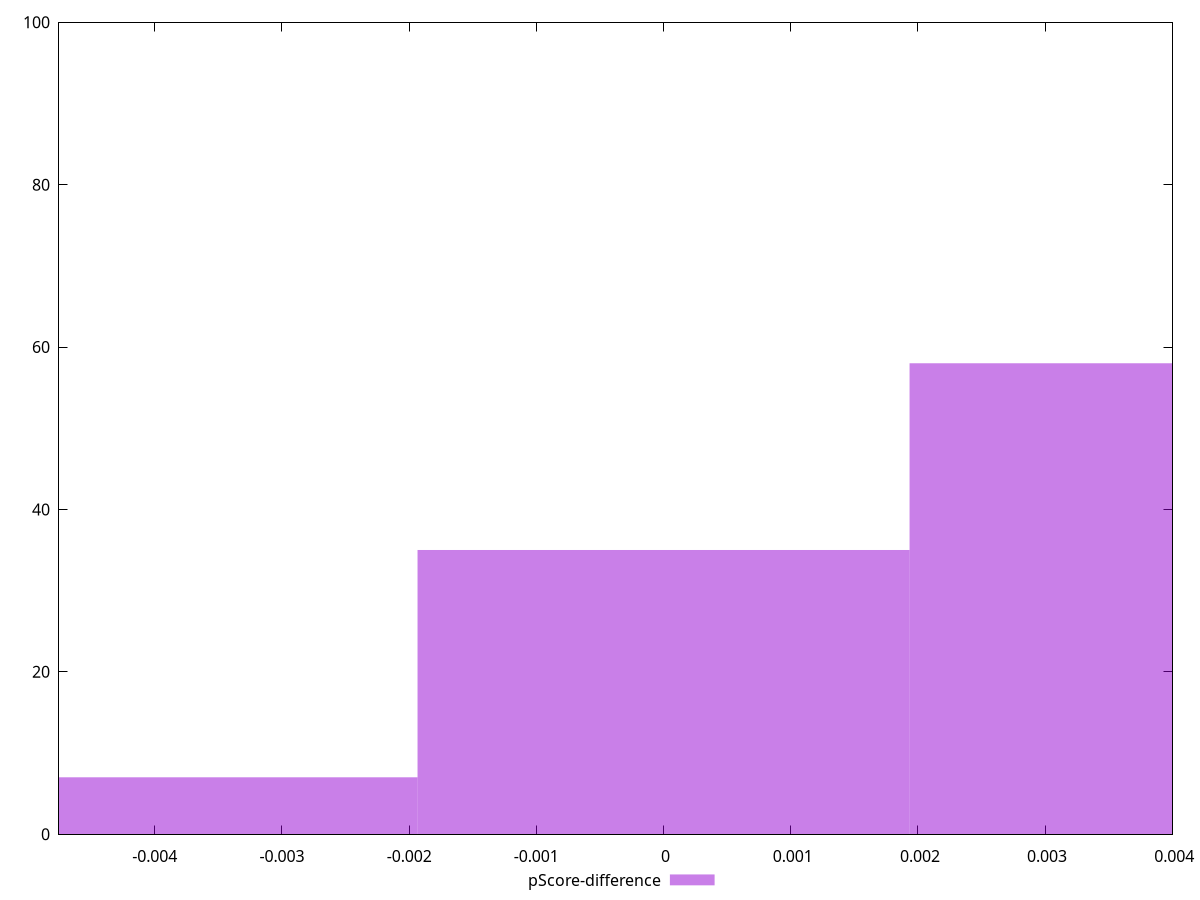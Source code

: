 reset

$pScoreDifference <<EOF
0.0038684679424880433 58
-0.0038684679424880433 7
0 35
EOF

set key outside below
set boxwidth 0.0038684679424880433
set xrange [-0.004753149193775341:0.004001549283194961]
set yrange [0:100]
set trange [0:100]
set style fill transparent solid 0.5 noborder
set terminal svg size 640, 490 enhanced background rgb 'white'
set output "report_00026_2021-02-22T21:38:55.199Z/first-contentful-paint/samples/pages+cached/pScore-difference/histogram.svg"

plot $pScoreDifference title "pScore-difference" with boxes

reset
